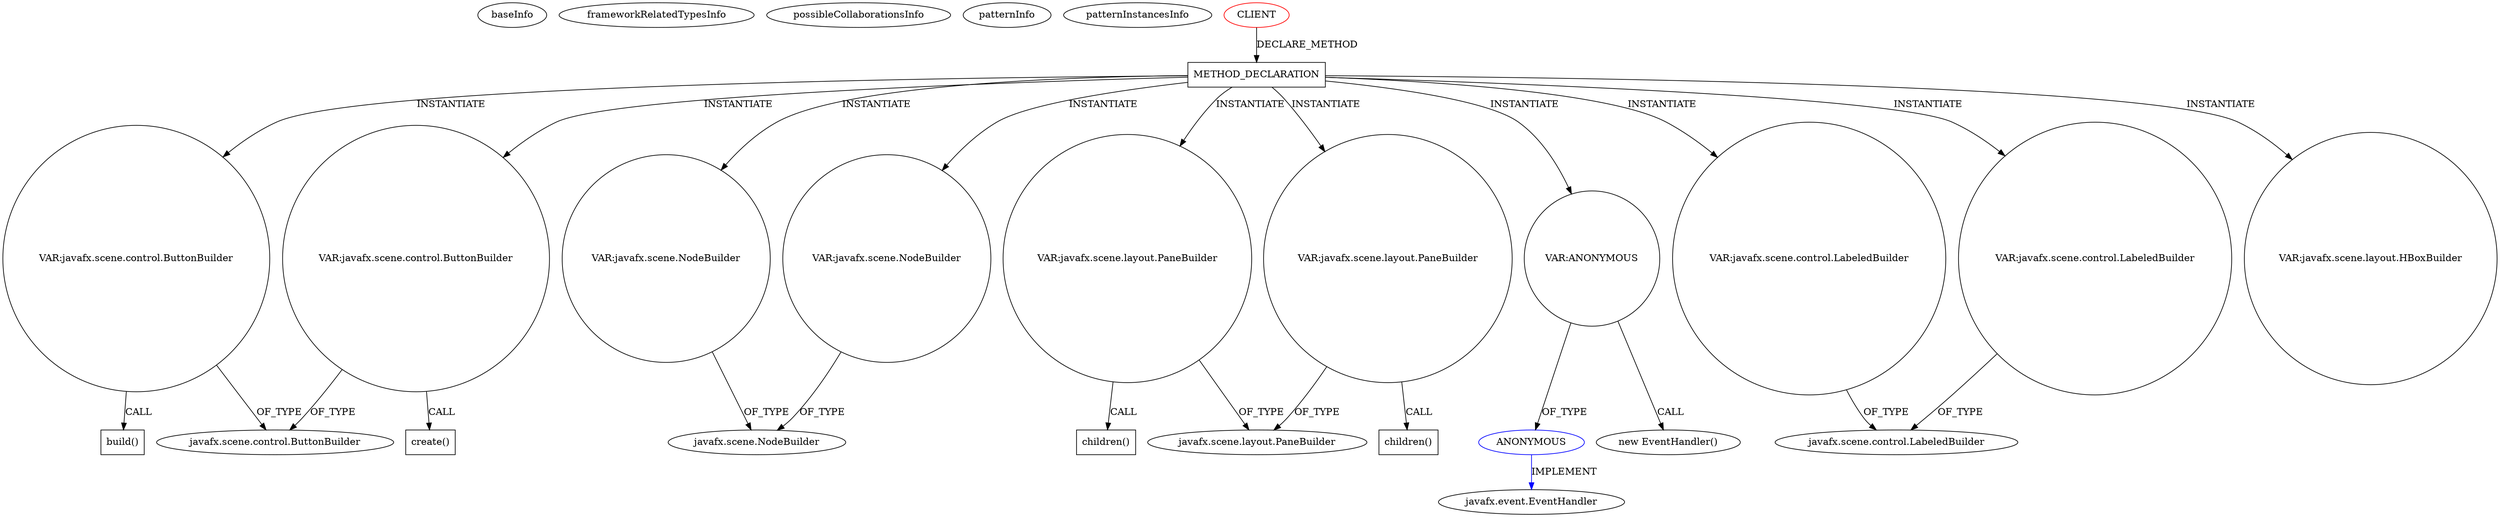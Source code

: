digraph {
baseInfo[graphId=3562,category="pattern",isAnonymous=false,possibleRelation=false]
frameworkRelatedTypesInfo[]
possibleCollaborationsInfo[]
patternInfo[frequency=2.0,patternRootClient=0]
patternInstancesInfo[0="yorlov-VirtualPointer~/yorlov-VirtualPointer/VirtualPointer-master/src/com/blogspot/captain1653/options/OptionsStage.java~OptionsStage~4889",1="SaiPradeepDandem-javafx2-gradient-builder~/SaiPradeepDandem-javafx2-gradient-builder/javafx2-gradient-builder-master/src/main/java/com/javafx/gradientbuilder/application/AbstractSettingsLayout.java~AbstractSettingsLayout~1175"]
49[label="javafx.scene.control.ButtonBuilder",vertexType="FRAMEWORK_CLASS_TYPE",isFrameworkType=false]
47[label="VAR:javafx.scene.control.ButtonBuilder",vertexType="VARIABLE_EXPRESION",isFrameworkType=false,shape=circle]
48[label="build()",vertexType="INSIDE_CALL",isFrameworkType=false,shape=box]
25[label="METHOD_DECLARATION",vertexType="CLIENT_METHOD_DECLARATION",isFrameworkType=false,shape=box]
0[label="CLIENT",vertexType="ROOT_CLIENT_CLASS_DECLARATION",isFrameworkType=false,color=red]
71[label="VAR:javafx.scene.NodeBuilder",vertexType="VARIABLE_EXPRESION",isFrameworkType=false,shape=circle]
53[label="VAR:javafx.scene.NodeBuilder",vertexType="VARIABLE_EXPRESION",isFrameworkType=false,shape=circle]
55[label="javafx.scene.NodeBuilder",vertexType="FRAMEWORK_CLASS_TYPE",isFrameworkType=false]
85[label="VAR:javafx.scene.layout.PaneBuilder",vertexType="VARIABLE_EXPRESION",isFrameworkType=false,shape=circle]
86[label="children()",vertexType="INSIDE_CALL",isFrameworkType=false,shape=box]
103[label="VAR:javafx.scene.layout.PaneBuilder",vertexType="VARIABLE_EXPRESION",isFrameworkType=false,shape=circle]
104[label="children()",vertexType="INSIDE_CALL",isFrameworkType=false,shape=box]
122[label="VAR:ANONYMOUS",vertexType="VARIABLE_EXPRESION",isFrameworkType=false,shape=circle]
123[label="ANONYMOUS",vertexType="REFERENCE_ANONYMOUS_DECLARATION",isFrameworkType=false,color=blue]
121[label="new EventHandler()",vertexType="CONSTRUCTOR_CALL",isFrameworkType=false]
50[label="VAR:javafx.scene.control.LabeledBuilder",vertexType="VARIABLE_EXPRESION",isFrameworkType=false,shape=circle]
52[label="javafx.scene.control.LabeledBuilder",vertexType="FRAMEWORK_CLASS_TYPE",isFrameworkType=false]
68[label="VAR:javafx.scene.control.LabeledBuilder",vertexType="VARIABLE_EXPRESION",isFrameworkType=false,shape=circle]
124[label="javafx.event.EventHandler",vertexType="FRAMEWORK_INTERFACE_TYPE",isFrameworkType=false]
56[label="VAR:javafx.scene.control.ButtonBuilder",vertexType="VARIABLE_EXPRESION",isFrameworkType=false,shape=circle]
75[label="create()",vertexType="INSIDE_CALL",isFrameworkType=false,shape=box]
87[label="javafx.scene.layout.PaneBuilder",vertexType="FRAMEWORK_CLASS_TYPE",isFrameworkType=false]
97[label="VAR:javafx.scene.layout.HBoxBuilder",vertexType="VARIABLE_EXPRESION",isFrameworkType=false,shape=circle]
25->103[label="INSTANTIATE"]
68->52[label="OF_TYPE"]
122->121[label="CALL"]
25->122[label="INSTANTIATE"]
25->68[label="INSTANTIATE"]
71->55[label="OF_TYPE"]
25->50[label="INSTANTIATE"]
103->87[label="OF_TYPE"]
47->49[label="OF_TYPE"]
122->123[label="OF_TYPE"]
0->25[label="DECLARE_METHOD"]
25->53[label="INSTANTIATE"]
47->48[label="CALL"]
25->56[label="INSTANTIATE"]
25->47[label="INSTANTIATE"]
25->97[label="INSTANTIATE"]
85->87[label="OF_TYPE"]
56->49[label="OF_TYPE"]
25->85[label="INSTANTIATE"]
103->104[label="CALL"]
25->71[label="INSTANTIATE"]
123->124[label="IMPLEMENT",color=blue]
53->55[label="OF_TYPE"]
56->75[label="CALL"]
50->52[label="OF_TYPE"]
85->86[label="CALL"]
}
